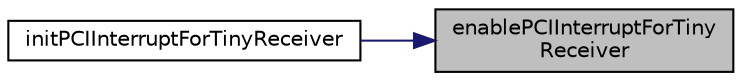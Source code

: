 digraph "enablePCIInterruptForTinyReceiver"
{
 // LATEX_PDF_SIZE
  edge [fontname="Helvetica",fontsize="10",labelfontname="Helvetica",labelfontsize="10"];
  node [fontname="Helvetica",fontsize="10",shape=record];
  rankdir="RL";
  Node1 [label="enablePCIInterruptForTiny\lReceiver",height=0.2,width=0.4,color="black", fillcolor="grey75", style="filled", fontcolor="black",tooltip=" "];
  Node1 -> Node2 [dir="back",color="midnightblue",fontsize="10",style="solid",fontname="Helvetica"];
  Node2 [label="initPCIInterruptForTinyReceiver",height=0.2,width=0.4,color="black", fillcolor="white", style="filled",URL="$group___tiny_receiver.html#ga1f3913249343258d738ea0a48f7e1aed",tooltip=" "];
}
